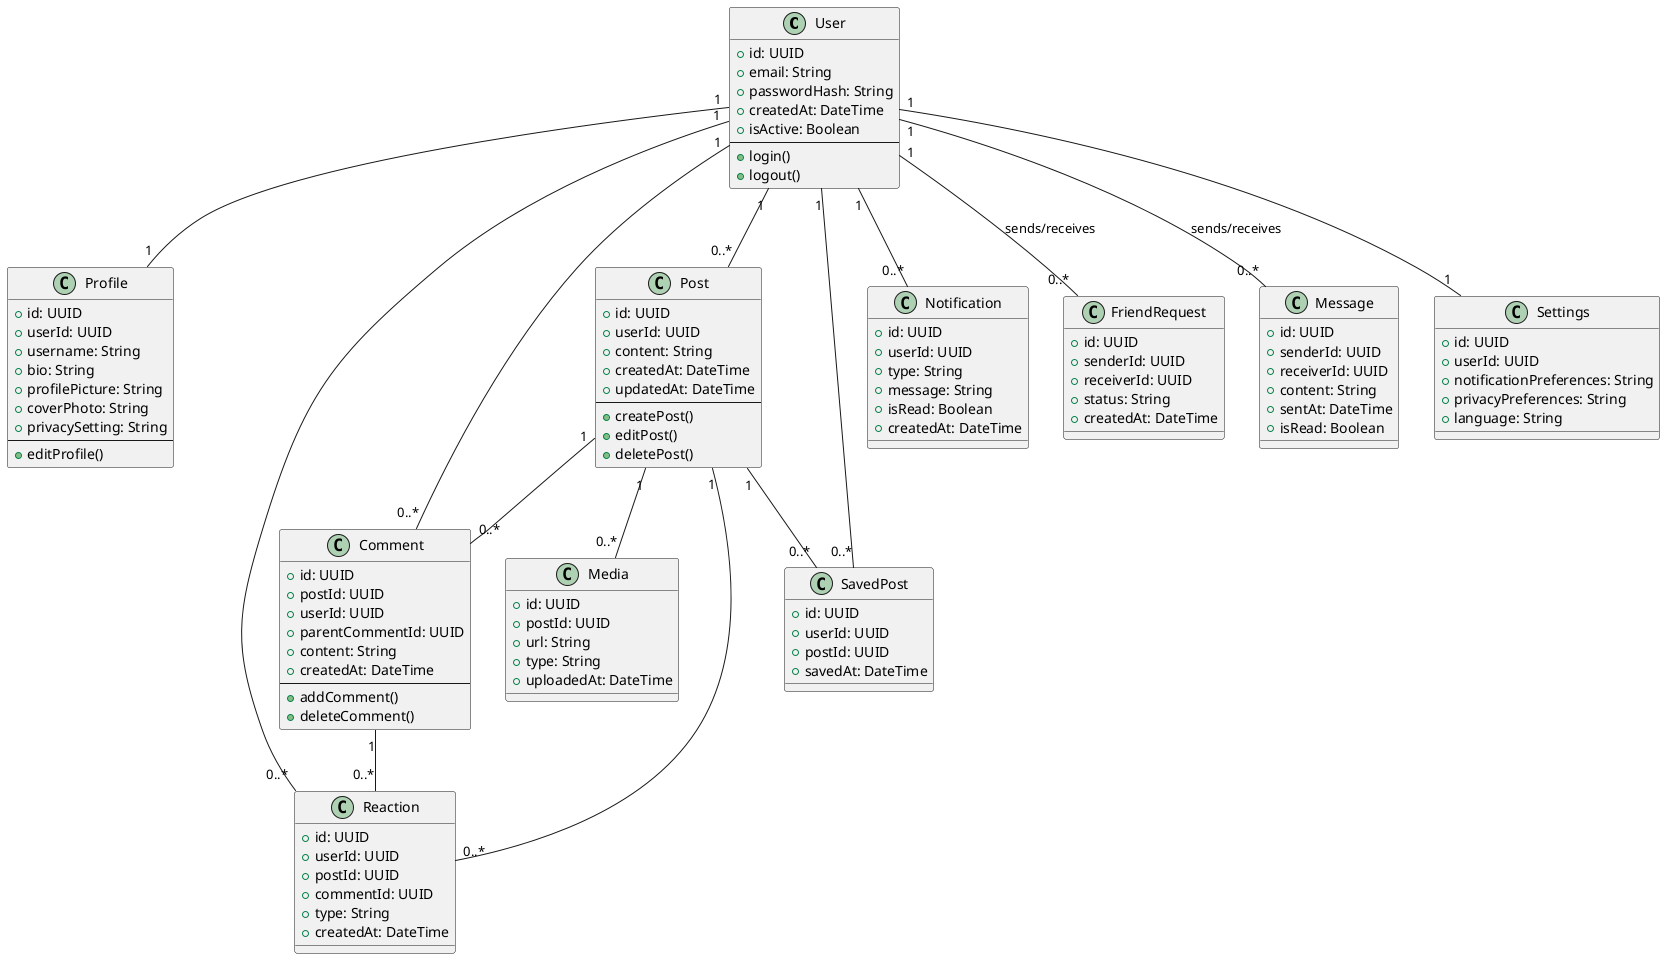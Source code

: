 @startuml

' Entities
class User {
  +id: UUID
  +email: String
  +passwordHash: String
  +createdAt: DateTime
  +isActive: Boolean
  ---
  +login()
  +logout()
}

class Profile {
  +id: UUID
  +userId: UUID
  +username: String
  +bio: String
  +profilePicture: String
  +coverPhoto: String
  +privacySetting: String
  ---
  +editProfile()
}

class Post {
  +id: UUID
  +userId: UUID
  +content: String
  +createdAt: DateTime
  +updatedAt: DateTime
  ---
  +createPost()
  +editPost()
  +deletePost()
}

class Comment {
  +id: UUID
  +postId: UUID
  +userId: UUID
  +parentCommentId: UUID
  +content: String
  +createdAt: DateTime
  ---
  +addComment()
  +deleteComment()
}

class Reaction {
  +id: UUID
  +userId: UUID
  +postId: UUID
  +commentId: UUID
  +type: String
  +createdAt: DateTime
}

class Media {
  +id: UUID
  +postId: UUID
  +url: String
  +type: String
  +uploadedAt: DateTime
}

class Notification {
  +id: UUID
  +userId: UUID
  +type: String
  +message: String
  +isRead: Boolean
  +createdAt: DateTime
}

class FriendRequest {
  +id: UUID
  +senderId: UUID
  +receiverId: UUID
  +status: String
  +createdAt: DateTime
}

class Message {
  +id: UUID
  +senderId: UUID
  +receiverId: UUID
  +content: String
  +sentAt: DateTime
  +isRead: Boolean
}

class SavedPost {
  +id: UUID
  +userId: UUID
  +postId: UUID
  +savedAt: DateTime
}

class Settings {
  +id: UUID
  +userId: UUID
  +notificationPreferences: String
  +privacyPreferences: String
  +language: String
}

' Relationships
User "1" -- "1" Profile
User "1" -- "0..*" Post
User "1" -- "0..*" Comment
User "1" -- "0..*" Reaction
User "1" -- "0..*" FriendRequest : sends/receives
User "1" -- "0..*" Message : sends/receives
User "1" -- "0..*" SavedPost
User "1" -- "1" Settings
Post "1" -- "0..*" Comment
Post "1" -- "0..*" Reaction
Post "1" -- "0..*" Media
Post "1" -- "0..*" SavedPost
Comment "1" -- "0..*" Reaction
User "1" -- "0..*" Notification

@enduml
